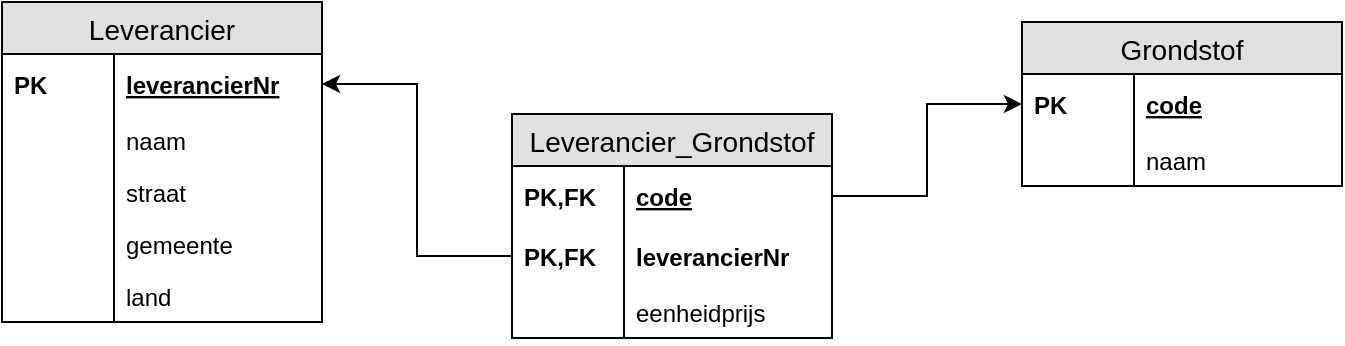 <mxfile version="12.1.0" type="device" pages="1"><diagram id="USRimvOv3lP4tVwgqeB9" name="Page-1"><mxGraphModel dx="975" dy="716" grid="1" gridSize="10" guides="1" tooltips="1" connect="1" arrows="1" fold="1" page="1" pageScale="1" pageWidth="850" pageHeight="1100" math="0" shadow="0"><root><mxCell id="0"/><mxCell id="1" parent="0"/><mxCell id="BrpdMpULFXlh7TWFluzC-26" value="Leverancier" style="swimlane;fontStyle=0;childLayout=stackLayout;horizontal=1;startSize=26;fillColor=#e0e0e0;horizontalStack=0;resizeParent=1;resizeParentMax=0;resizeLast=0;collapsible=1;marginBottom=0;swimlaneFillColor=#ffffff;align=center;fontSize=14;" parent="1" vertex="1"><mxGeometry x="90" y="260" width="160" height="160" as="geometry"/></mxCell><mxCell id="BrpdMpULFXlh7TWFluzC-27" value="leverancierNr" style="shape=partialRectangle;top=0;left=0;right=0;bottom=0;align=left;verticalAlign=middle;fillColor=none;spacingLeft=60;spacingRight=4;overflow=hidden;rotatable=0;points=[[0,0.5],[1,0.5]];portConstraint=eastwest;dropTarget=0;fontStyle=5;fontSize=12;" parent="BrpdMpULFXlh7TWFluzC-26" vertex="1"><mxGeometry y="26" width="160" height="30" as="geometry"/></mxCell><mxCell id="BrpdMpULFXlh7TWFluzC-28" value="PK" style="shape=partialRectangle;fontStyle=1;top=0;left=0;bottom=0;fillColor=none;align=left;verticalAlign=middle;spacingLeft=4;spacingRight=4;overflow=hidden;rotatable=0;points=[];portConstraint=eastwest;part=1;fontSize=12;" parent="BrpdMpULFXlh7TWFluzC-27" vertex="1" connectable="0"><mxGeometry width="56" height="30" as="geometry"/></mxCell><mxCell id="BrpdMpULFXlh7TWFluzC-31" value="naam" style="shape=partialRectangle;top=0;left=0;right=0;bottom=0;align=left;verticalAlign=top;fillColor=none;spacingLeft=60;spacingRight=4;overflow=hidden;rotatable=0;points=[[0,0.5],[1,0.5]];portConstraint=eastwest;dropTarget=0;fontSize=12;" parent="BrpdMpULFXlh7TWFluzC-26" vertex="1"><mxGeometry y="56" width="160" height="26" as="geometry"/></mxCell><mxCell id="BrpdMpULFXlh7TWFluzC-32" value="" style="shape=partialRectangle;top=0;left=0;bottom=0;fillColor=none;align=left;verticalAlign=top;spacingLeft=4;spacingRight=4;overflow=hidden;rotatable=0;points=[];portConstraint=eastwest;part=1;fontSize=12;" parent="BrpdMpULFXlh7TWFluzC-31" vertex="1" connectable="0"><mxGeometry width="56" height="26" as="geometry"/></mxCell><mxCell id="BrpdMpULFXlh7TWFluzC-33" value="straat" style="shape=partialRectangle;top=0;left=0;right=0;bottom=0;align=left;verticalAlign=top;fillColor=none;spacingLeft=60;spacingRight=4;overflow=hidden;rotatable=0;points=[[0,0.5],[1,0.5]];portConstraint=eastwest;dropTarget=0;fontSize=12;" parent="BrpdMpULFXlh7TWFluzC-26" vertex="1"><mxGeometry y="82" width="160" height="26" as="geometry"/></mxCell><mxCell id="BrpdMpULFXlh7TWFluzC-34" value="" style="shape=partialRectangle;top=0;left=0;bottom=0;fillColor=none;align=left;verticalAlign=top;spacingLeft=4;spacingRight=4;overflow=hidden;rotatable=0;points=[];portConstraint=eastwest;part=1;fontSize=12;" parent="BrpdMpULFXlh7TWFluzC-33" vertex="1" connectable="0"><mxGeometry width="56" height="26" as="geometry"/></mxCell><mxCell id="BrpdMpULFXlh7TWFluzC-35" value="gemeente" style="shape=partialRectangle;top=0;left=0;right=0;bottom=0;align=left;verticalAlign=top;fillColor=none;spacingLeft=60;spacingRight=4;overflow=hidden;rotatable=0;points=[[0,0.5],[1,0.5]];portConstraint=eastwest;dropTarget=0;fontSize=12;" parent="BrpdMpULFXlh7TWFluzC-26" vertex="1"><mxGeometry y="108" width="160" height="26" as="geometry"/></mxCell><mxCell id="BrpdMpULFXlh7TWFluzC-36" value="" style="shape=partialRectangle;top=0;left=0;bottom=0;fillColor=none;align=left;verticalAlign=top;spacingLeft=4;spacingRight=4;overflow=hidden;rotatable=0;points=[];portConstraint=eastwest;part=1;fontSize=12;" parent="BrpdMpULFXlh7TWFluzC-35" vertex="1" connectable="0"><mxGeometry width="56" height="26" as="geometry"/></mxCell><mxCell id="BrpdMpULFXlh7TWFluzC-37" value="land" style="shape=partialRectangle;top=0;left=0;right=0;bottom=0;align=left;verticalAlign=top;fillColor=none;spacingLeft=60;spacingRight=4;overflow=hidden;rotatable=0;points=[[0,0.5],[1,0.5]];portConstraint=eastwest;dropTarget=0;fontSize=12;" parent="BrpdMpULFXlh7TWFluzC-26" vertex="1"><mxGeometry y="134" width="160" height="26" as="geometry"/></mxCell><mxCell id="BrpdMpULFXlh7TWFluzC-38" value="" style="shape=partialRectangle;top=0;left=0;bottom=0;fillColor=none;align=left;verticalAlign=top;spacingLeft=4;spacingRight=4;overflow=hidden;rotatable=0;points=[];portConstraint=eastwest;part=1;fontSize=12;" parent="BrpdMpULFXlh7TWFluzC-37" vertex="1" connectable="0"><mxGeometry width="56" height="26" as="geometry"/></mxCell><mxCell id="BrpdMpULFXlh7TWFluzC-39" value="Leverancier_Grondstof" style="swimlane;fontStyle=0;childLayout=stackLayout;horizontal=1;startSize=26;fillColor=#e0e0e0;horizontalStack=0;resizeParent=1;resizeParentMax=0;resizeLast=0;collapsible=1;marginBottom=0;swimlaneFillColor=#ffffff;align=center;fontSize=14;" parent="1" vertex="1"><mxGeometry x="345" y="316" width="160" height="112" as="geometry"/></mxCell><mxCell id="BrpdMpULFXlh7TWFluzC-40" value="code" style="shape=partialRectangle;top=0;left=0;right=0;bottom=0;align=left;verticalAlign=middle;fillColor=none;spacingLeft=60;spacingRight=4;overflow=hidden;rotatable=0;points=[[0,0.5],[1,0.5]];portConstraint=eastwest;dropTarget=0;fontStyle=5;fontSize=12;" parent="BrpdMpULFXlh7TWFluzC-39" vertex="1"><mxGeometry y="26" width="160" height="30" as="geometry"/></mxCell><mxCell id="BrpdMpULFXlh7TWFluzC-41" value="PK,FK" style="shape=partialRectangle;fontStyle=1;top=0;left=0;bottom=0;fillColor=none;align=left;verticalAlign=middle;spacingLeft=4;spacingRight=4;overflow=hidden;rotatable=0;points=[];portConstraint=eastwest;part=1;fontSize=12;" parent="BrpdMpULFXlh7TWFluzC-40" vertex="1" connectable="0"><mxGeometry width="56" height="30" as="geometry"/></mxCell><mxCell id="BrpdMpULFXlh7TWFluzC-42" value="leverancierNr" style="shape=partialRectangle;top=0;left=0;right=0;bottom=1;align=left;verticalAlign=middle;fillColor=none;spacingLeft=60;spacingRight=4;overflow=hidden;rotatable=0;points=[[0,0.5],[1,0.5]];portConstraint=eastwest;dropTarget=0;fontStyle=1;fontSize=12;labelBorderColor=none;strokeColor=none;" parent="BrpdMpULFXlh7TWFluzC-39" vertex="1"><mxGeometry y="56" width="160" height="30" as="geometry"/></mxCell><mxCell id="BrpdMpULFXlh7TWFluzC-43" value="PK,FK" style="shape=partialRectangle;fontStyle=1;top=0;left=0;bottom=0;fillColor=none;align=left;verticalAlign=middle;spacingLeft=4;spacingRight=4;overflow=hidden;rotatable=0;points=[];portConstraint=eastwest;part=1;fontSize=12;" parent="BrpdMpULFXlh7TWFluzC-42" vertex="1" connectable="0"><mxGeometry width="56" height="30" as="geometry"/></mxCell><mxCell id="BrpdMpULFXlh7TWFluzC-46" value="eenheidprijs" style="shape=partialRectangle;top=0;left=0;right=0;bottom=0;align=left;verticalAlign=top;fillColor=none;spacingLeft=60;spacingRight=4;overflow=hidden;rotatable=0;points=[[0,0.5],[1,0.5]];portConstraint=eastwest;dropTarget=0;fontSize=12;" parent="BrpdMpULFXlh7TWFluzC-39" vertex="1"><mxGeometry y="86" width="160" height="26" as="geometry"/></mxCell><mxCell id="BrpdMpULFXlh7TWFluzC-47" value="" style="shape=partialRectangle;top=0;left=0;bottom=0;fillColor=none;align=left;verticalAlign=top;spacingLeft=4;spacingRight=4;overflow=hidden;rotatable=0;points=[];portConstraint=eastwest;part=1;fontSize=12;" parent="BrpdMpULFXlh7TWFluzC-46" vertex="1" connectable="0"><mxGeometry width="56" height="26" as="geometry"/></mxCell><mxCell id="YJLAqW_cwwS-_tgYLGxT-1" value="Grondstof" style="swimlane;fontStyle=0;childLayout=stackLayout;horizontal=1;startSize=26;fillColor=#e0e0e0;horizontalStack=0;resizeParent=1;resizeParentMax=0;resizeLast=0;collapsible=1;marginBottom=0;swimlaneFillColor=#ffffff;align=center;fontSize=14;" vertex="1" parent="1"><mxGeometry x="600" y="270" width="160" height="82" as="geometry"/></mxCell><mxCell id="YJLAqW_cwwS-_tgYLGxT-2" value="code" style="shape=partialRectangle;top=0;left=0;right=0;bottom=0;align=left;verticalAlign=middle;fillColor=none;spacingLeft=60;spacingRight=4;overflow=hidden;rotatable=0;points=[[0,0.5],[1,0.5]];portConstraint=eastwest;dropTarget=0;fontStyle=5;fontSize=12;" vertex="1" parent="YJLAqW_cwwS-_tgYLGxT-1"><mxGeometry y="26" width="160" height="30" as="geometry"/></mxCell><mxCell id="YJLAqW_cwwS-_tgYLGxT-3" value="PK" style="shape=partialRectangle;fontStyle=1;top=0;left=0;bottom=0;fillColor=none;align=left;verticalAlign=middle;spacingLeft=4;spacingRight=4;overflow=hidden;rotatable=0;points=[];portConstraint=eastwest;part=1;fontSize=12;" vertex="1" connectable="0" parent="YJLAqW_cwwS-_tgYLGxT-2"><mxGeometry width="56" height="30" as="geometry"/></mxCell><mxCell id="YJLAqW_cwwS-_tgYLGxT-6" value="naam" style="shape=partialRectangle;top=0;left=0;right=0;bottom=0;align=left;verticalAlign=top;fillColor=none;spacingLeft=60;spacingRight=4;overflow=hidden;rotatable=0;points=[[0,0.5],[1,0.5]];portConstraint=eastwest;dropTarget=0;fontSize=12;strokeColor=#000000;" vertex="1" parent="YJLAqW_cwwS-_tgYLGxT-1"><mxGeometry y="56" width="160" height="26" as="geometry"/></mxCell><mxCell id="YJLAqW_cwwS-_tgYLGxT-7" value="" style="shape=partialRectangle;top=0;left=0;bottom=0;fillColor=none;align=left;verticalAlign=top;spacingLeft=4;spacingRight=4;overflow=hidden;rotatable=0;points=[];portConstraint=eastwest;part=1;fontSize=12;" vertex="1" connectable="0" parent="YJLAqW_cwwS-_tgYLGxT-6"><mxGeometry width="56" height="26" as="geometry"/></mxCell><mxCell id="YJLAqW_cwwS-_tgYLGxT-11" style="edgeStyle=orthogonalEdgeStyle;rounded=0;orthogonalLoop=1;jettySize=auto;html=1;exitX=0;exitY=0.5;exitDx=0;exitDy=0;entryX=1;entryY=0.5;entryDx=0;entryDy=0;" edge="1" parent="1" source="BrpdMpULFXlh7TWFluzC-42" target="BrpdMpULFXlh7TWFluzC-27"><mxGeometry relative="1" as="geometry"/></mxCell><mxCell id="YJLAqW_cwwS-_tgYLGxT-12" style="edgeStyle=orthogonalEdgeStyle;rounded=0;orthogonalLoop=1;jettySize=auto;html=1;exitX=1;exitY=0.5;exitDx=0;exitDy=0;entryX=0;entryY=0.5;entryDx=0;entryDy=0;" edge="1" parent="1" source="BrpdMpULFXlh7TWFluzC-40" target="YJLAqW_cwwS-_tgYLGxT-2"><mxGeometry relative="1" as="geometry"/></mxCell></root></mxGraphModel></diagram></mxfile>